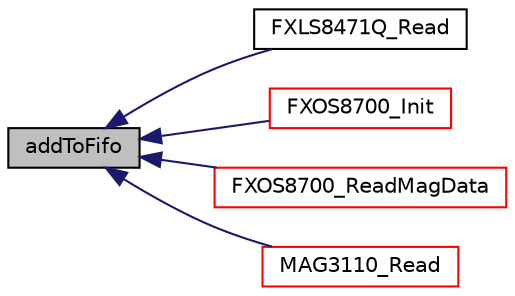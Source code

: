 digraph "addToFifo"
{
  edge [fontname="Helvetica",fontsize="10",labelfontname="Helvetica",labelfontsize="10"];
  node [fontname="Helvetica",fontsize="10",shape=record];
  rankdir="LR";
  Node1 [label="addToFifo",height=0.2,width=0.4,color="black", fillcolor="grey75", style="filled", fontcolor="black"];
  Node1 -> Node2 [dir="back",color="midnightblue",fontsize="10",style="solid",fontname="Helvetica"];
  Node2 [label="FXLS8471Q_Read",height=0.2,width=0.4,color="black", fillcolor="white", style="filled",URL="$drivers_8h.html#ac818465f3f2f5bd60e71c5c7d8a8a261"];
  Node1 -> Node3 [dir="back",color="midnightblue",fontsize="10",style="solid",fontname="Helvetica"];
  Node3 [label="FXOS8700_Init",height=0.2,width=0.4,color="red", fillcolor="white", style="filled",URL="$drivers_8h.html#ac61bf451efc3a4eab179dbc59268b3e7"];
  Node1 -> Node5 [dir="back",color="midnightblue",fontsize="10",style="solid",fontname="Helvetica"];
  Node5 [label="FXOS8700_ReadMagData",height=0.2,width=0.4,color="red", fillcolor="white", style="filled",URL="$driver___f_x_o_s8700_8c.html#a16645c35980d715e5252f30beebecaa2"];
  Node1 -> Node7 [dir="back",color="midnightblue",fontsize="10",style="solid",fontname="Helvetica"];
  Node7 [label="MAG3110_Read",height=0.2,width=0.4,color="red", fillcolor="white", style="filled",URL="$drivers_8h.html#a2592117f3e2fed5f61ff029cb18fa556"];
}
